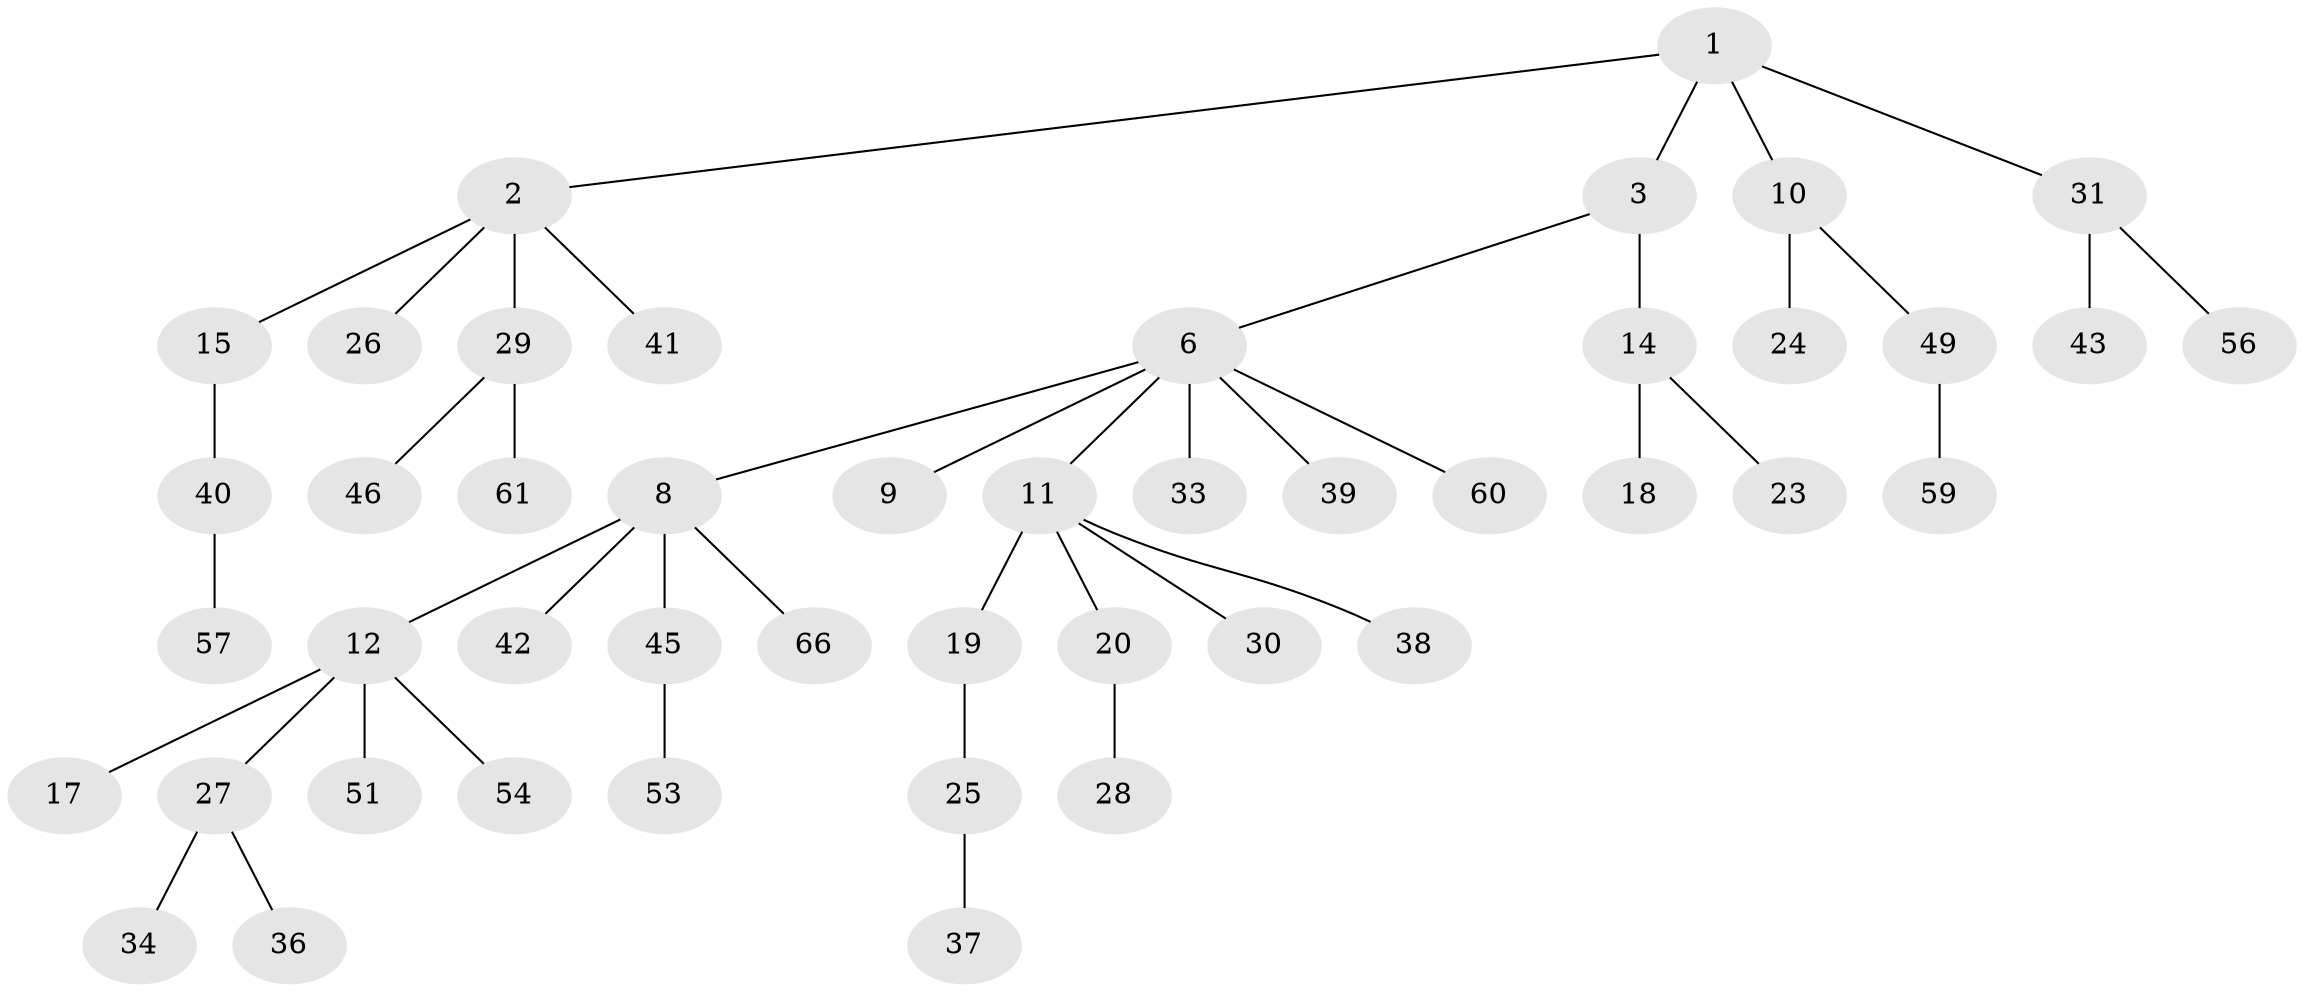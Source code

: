 // Generated by graph-tools (version 1.1) at 2025/52/02/27/25 19:52:10]
// undirected, 46 vertices, 45 edges
graph export_dot {
graph [start="1"]
  node [color=gray90,style=filled];
  1 [super="+22"];
  2 [super="+4"];
  3 [super="+5"];
  6 [super="+7"];
  8 [super="+13"];
  9;
  10 [super="+21"];
  11 [super="+48"];
  12 [super="+16"];
  14;
  15;
  17 [super="+50"];
  18;
  19 [super="+35"];
  20;
  23;
  24;
  25 [super="+58"];
  26;
  27 [super="+62"];
  28;
  29 [super="+47"];
  30 [super="+32"];
  31 [super="+52"];
  33;
  34;
  36;
  37;
  38;
  39;
  40 [super="+44"];
  41;
  42 [super="+55"];
  43 [super="+63"];
  45;
  46;
  49;
  51;
  53 [super="+64"];
  54;
  56;
  57;
  59;
  60;
  61 [super="+65"];
  66;
  1 -- 2;
  1 -- 3;
  1 -- 10;
  1 -- 31;
  2 -- 15;
  2 -- 41;
  2 -- 26;
  2 -- 29;
  3 -- 6;
  3 -- 14;
  6 -- 9;
  6 -- 11;
  6 -- 33;
  6 -- 39;
  6 -- 8;
  6 -- 60;
  8 -- 12;
  8 -- 42;
  8 -- 66;
  8 -- 45;
  10 -- 24;
  10 -- 49;
  11 -- 19;
  11 -- 20;
  11 -- 30;
  11 -- 38;
  12 -- 27;
  12 -- 51;
  12 -- 17;
  12 -- 54;
  14 -- 18;
  14 -- 23;
  15 -- 40;
  19 -- 25;
  20 -- 28;
  25 -- 37;
  27 -- 34;
  27 -- 36;
  29 -- 46;
  29 -- 61;
  31 -- 43;
  31 -- 56;
  40 -- 57;
  45 -- 53;
  49 -- 59;
}

